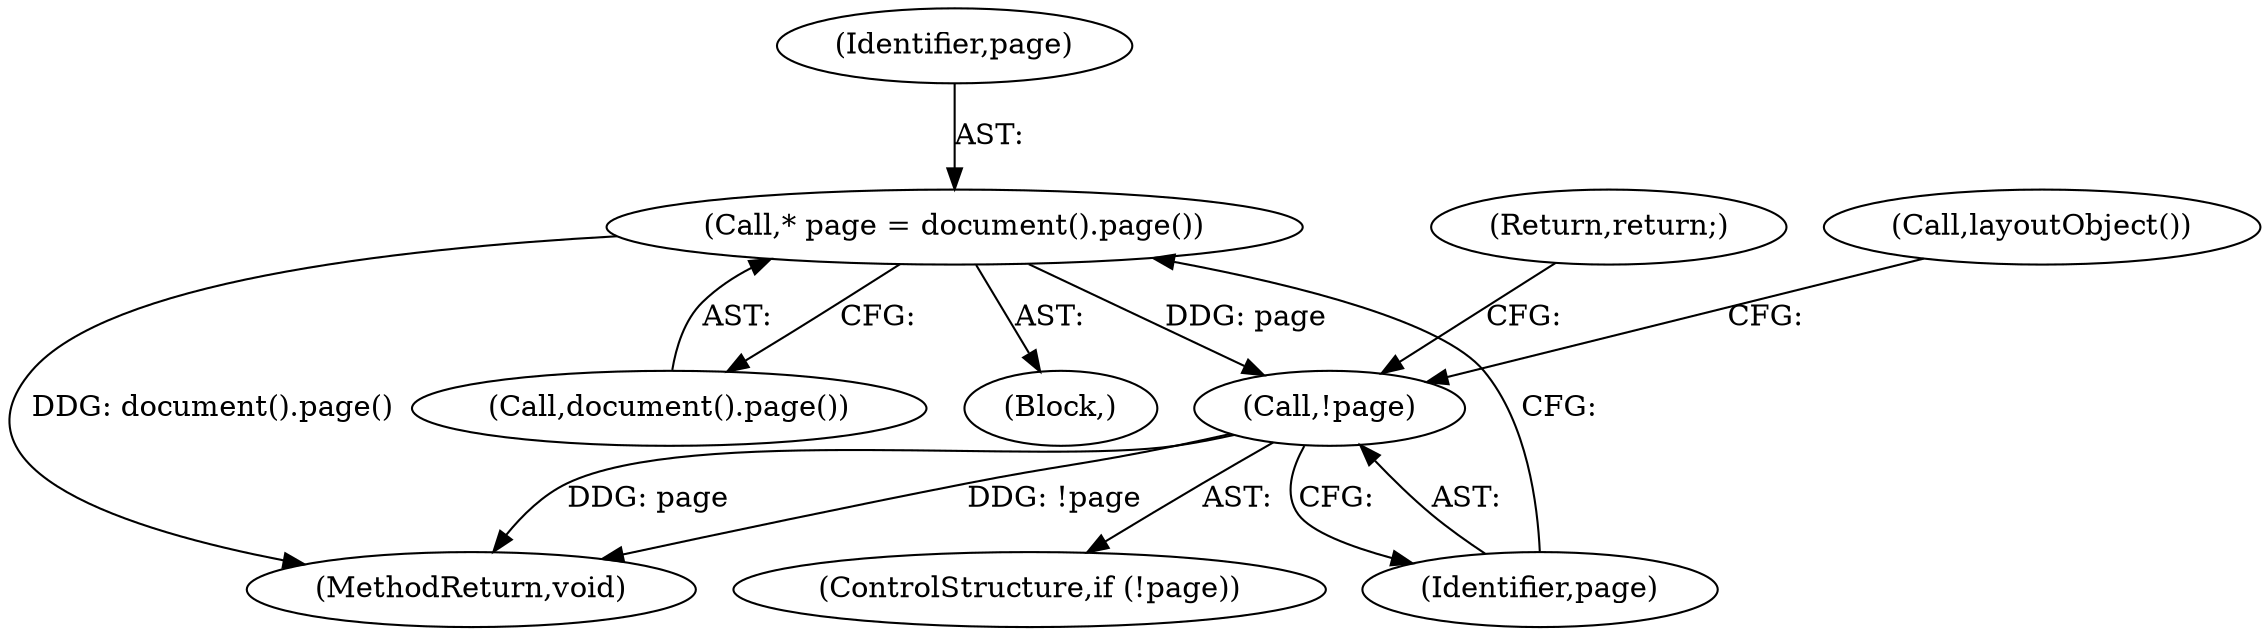 digraph "1_Chrome_a8e17a3031b6ad69c399e5e04dd0084e577097fc@pointer" {
"1000103" [label="(Call,* page = document().page())"];
"1000107" [label="(Call,!page)"];
"1000104" [label="(Identifier,page)"];
"1000109" [label="(Return,return;)"];
"1000106" [label="(ControlStructure,if (!page))"];
"1000105" [label="(Call,document().page())"];
"1000113" [label="(Call,layoutObject())"];
"1000101" [label="(Block,)"];
"1000156" [label="(MethodReturn,void)"];
"1000108" [label="(Identifier,page)"];
"1000103" [label="(Call,* page = document().page())"];
"1000107" [label="(Call,!page)"];
"1000103" -> "1000101"  [label="AST: "];
"1000103" -> "1000105"  [label="CFG: "];
"1000104" -> "1000103"  [label="AST: "];
"1000105" -> "1000103"  [label="AST: "];
"1000108" -> "1000103"  [label="CFG: "];
"1000103" -> "1000156"  [label="DDG: document().page()"];
"1000103" -> "1000107"  [label="DDG: page"];
"1000107" -> "1000106"  [label="AST: "];
"1000107" -> "1000108"  [label="CFG: "];
"1000108" -> "1000107"  [label="AST: "];
"1000109" -> "1000107"  [label="CFG: "];
"1000113" -> "1000107"  [label="CFG: "];
"1000107" -> "1000156"  [label="DDG: page"];
"1000107" -> "1000156"  [label="DDG: !page"];
}
